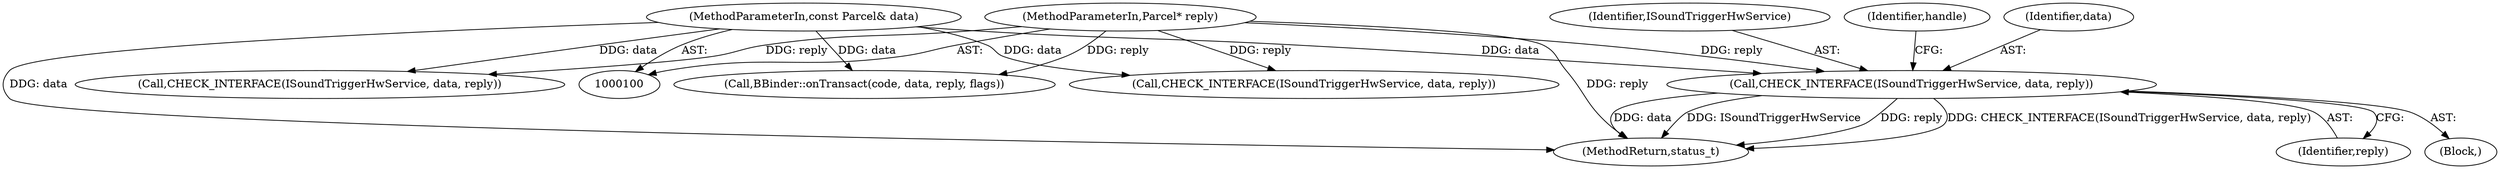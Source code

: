 digraph "0_Android_b9096dc@pointer" {
"1000191" [label="(Call,CHECK_INTERFACE(ISoundTriggerHwService, data, reply))"];
"1000102" [label="(MethodParameterIn,const Parcel& data)"];
"1000103" [label="(MethodParameterIn,Parcel* reply)"];
"1000103" [label="(MethodParameterIn,Parcel* reply)"];
"1000190" [label="(Block,)"];
"1000257" [label="(MethodReturn,status_t)"];
"1000102" [label="(MethodParameterIn,const Parcel& data)"];
"1000111" [label="(Call,CHECK_INTERFACE(ISoundTriggerHwService, data, reply))"];
"1000192" [label="(Identifier,ISoundTriggerHwService)"];
"1000194" [label="(Identifier,reply)"];
"1000198" [label="(Identifier,handle)"];
"1000252" [label="(Call,BBinder::onTransact(code, data, reply, flags))"];
"1000193" [label="(Identifier,data)"];
"1000238" [label="(Call,CHECK_INTERFACE(ISoundTriggerHwService, data, reply))"];
"1000191" [label="(Call,CHECK_INTERFACE(ISoundTriggerHwService, data, reply))"];
"1000191" -> "1000190"  [label="AST: "];
"1000191" -> "1000194"  [label="CFG: "];
"1000192" -> "1000191"  [label="AST: "];
"1000193" -> "1000191"  [label="AST: "];
"1000194" -> "1000191"  [label="AST: "];
"1000198" -> "1000191"  [label="CFG: "];
"1000191" -> "1000257"  [label="DDG: reply"];
"1000191" -> "1000257"  [label="DDG: CHECK_INTERFACE(ISoundTriggerHwService, data, reply)"];
"1000191" -> "1000257"  [label="DDG: data"];
"1000191" -> "1000257"  [label="DDG: ISoundTriggerHwService"];
"1000102" -> "1000191"  [label="DDG: data"];
"1000103" -> "1000191"  [label="DDG: reply"];
"1000102" -> "1000100"  [label="AST: "];
"1000102" -> "1000257"  [label="DDG: data"];
"1000102" -> "1000111"  [label="DDG: data"];
"1000102" -> "1000238"  [label="DDG: data"];
"1000102" -> "1000252"  [label="DDG: data"];
"1000103" -> "1000100"  [label="AST: "];
"1000103" -> "1000257"  [label="DDG: reply"];
"1000103" -> "1000111"  [label="DDG: reply"];
"1000103" -> "1000238"  [label="DDG: reply"];
"1000103" -> "1000252"  [label="DDG: reply"];
}
